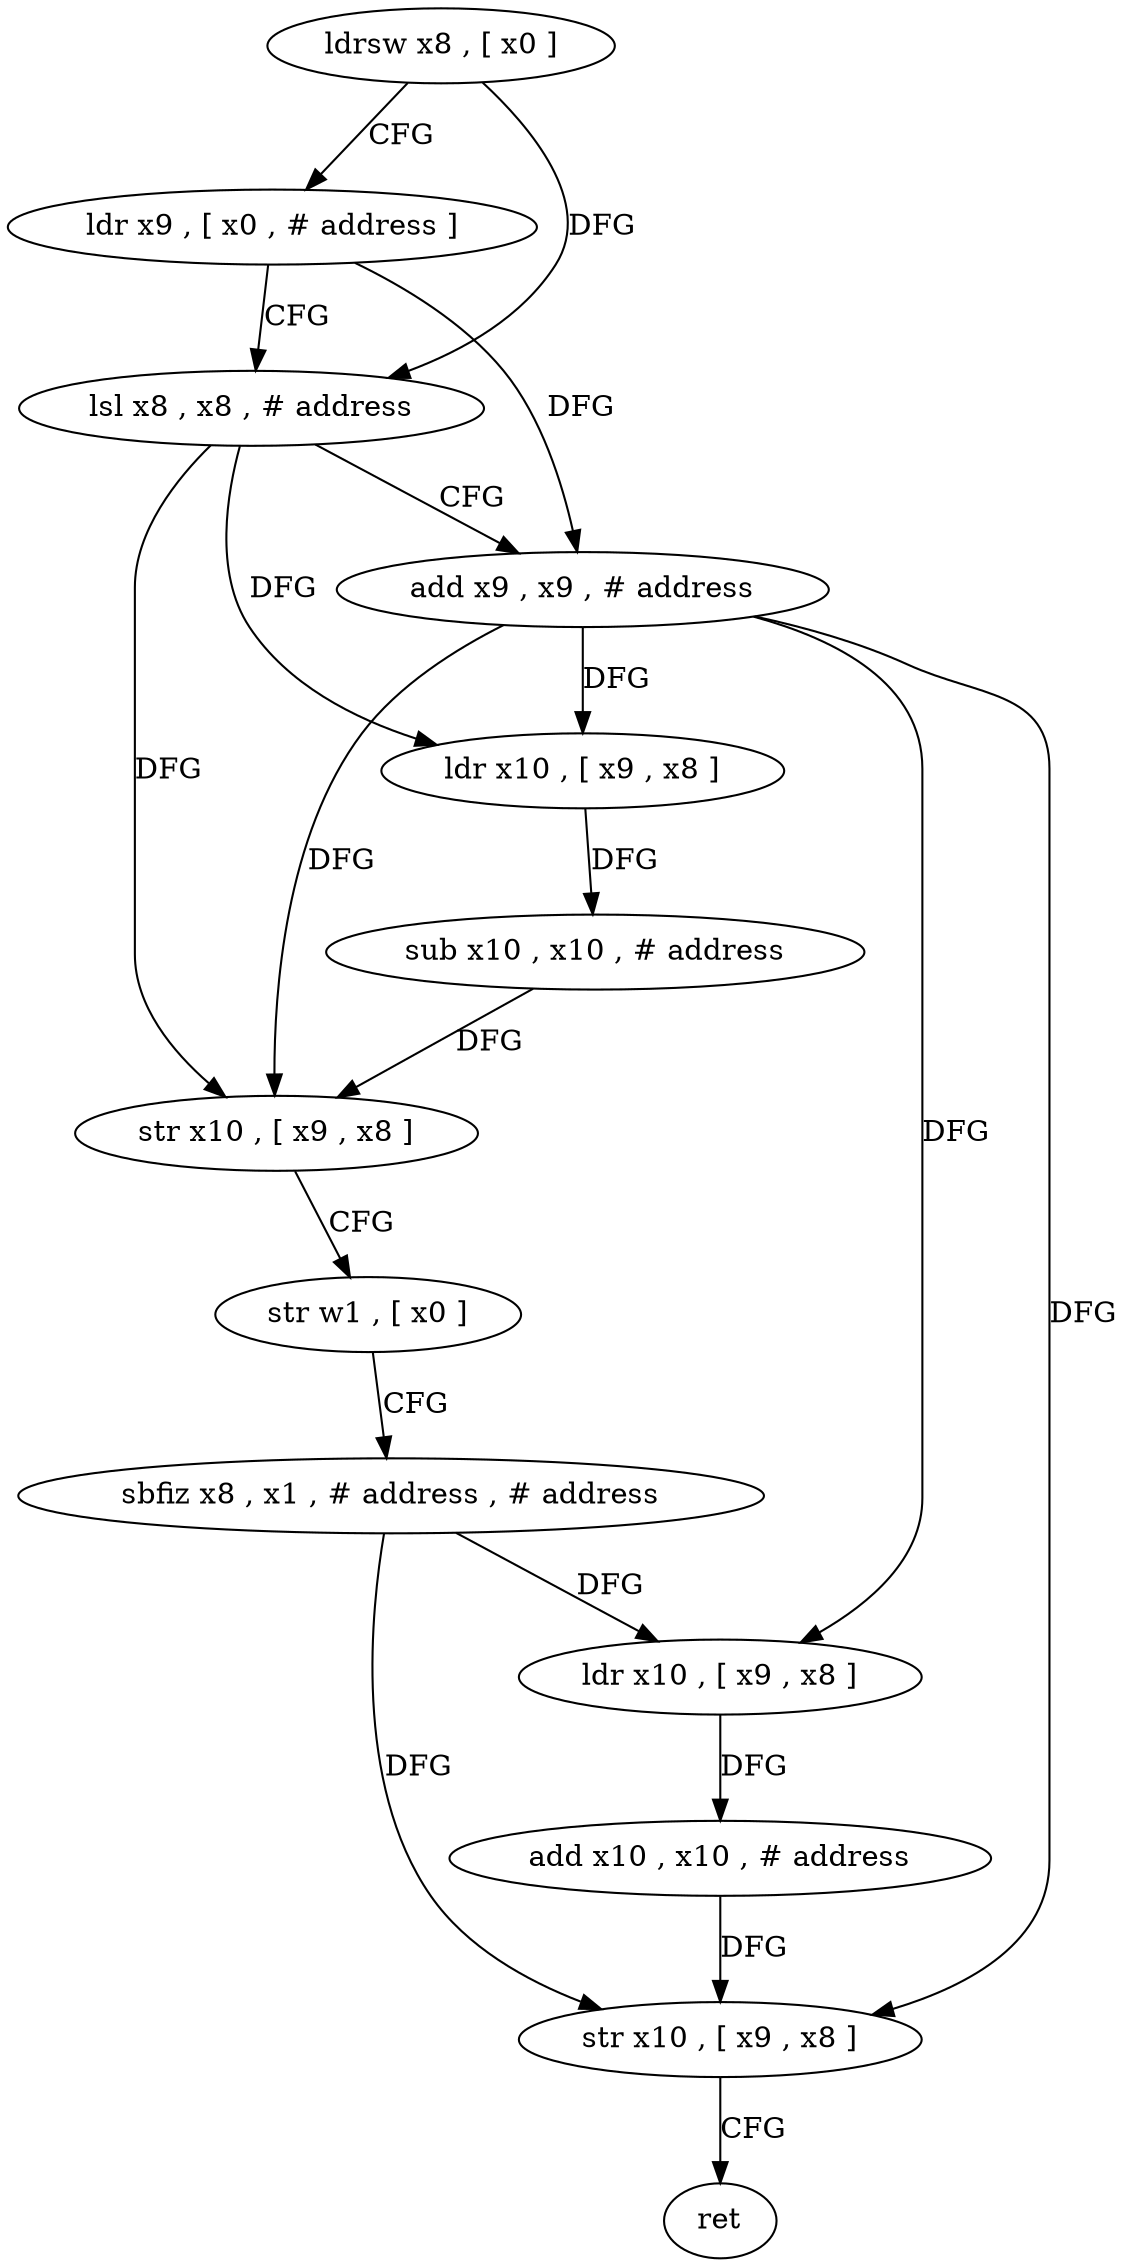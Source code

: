 digraph "func" {
"72572" [label = "ldrsw x8 , [ x0 ]" ]
"72576" [label = "ldr x9 , [ x0 , # address ]" ]
"72580" [label = "lsl x8 , x8 , # address" ]
"72584" [label = "add x9 , x9 , # address" ]
"72588" [label = "ldr x10 , [ x9 , x8 ]" ]
"72592" [label = "sub x10 , x10 , # address" ]
"72596" [label = "str x10 , [ x9 , x8 ]" ]
"72600" [label = "str w1 , [ x0 ]" ]
"72604" [label = "sbfiz x8 , x1 , # address , # address" ]
"72608" [label = "ldr x10 , [ x9 , x8 ]" ]
"72612" [label = "add x10 , x10 , # address" ]
"72616" [label = "str x10 , [ x9 , x8 ]" ]
"72620" [label = "ret" ]
"72572" -> "72576" [ label = "CFG" ]
"72572" -> "72580" [ label = "DFG" ]
"72576" -> "72580" [ label = "CFG" ]
"72576" -> "72584" [ label = "DFG" ]
"72580" -> "72584" [ label = "CFG" ]
"72580" -> "72588" [ label = "DFG" ]
"72580" -> "72596" [ label = "DFG" ]
"72584" -> "72588" [ label = "DFG" ]
"72584" -> "72596" [ label = "DFG" ]
"72584" -> "72608" [ label = "DFG" ]
"72584" -> "72616" [ label = "DFG" ]
"72588" -> "72592" [ label = "DFG" ]
"72592" -> "72596" [ label = "DFG" ]
"72596" -> "72600" [ label = "CFG" ]
"72600" -> "72604" [ label = "CFG" ]
"72604" -> "72608" [ label = "DFG" ]
"72604" -> "72616" [ label = "DFG" ]
"72608" -> "72612" [ label = "DFG" ]
"72612" -> "72616" [ label = "DFG" ]
"72616" -> "72620" [ label = "CFG" ]
}
